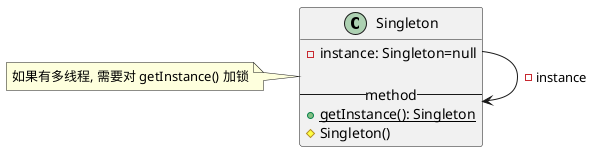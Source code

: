 @startuml

class Singleton{
    - instance: Singleton=null

    --method--
    + {static}getInstance(): Singleton
    # Singleton()
}
note left
如果有多线程, 需要对 getInstance() 加锁
endnote

'---------------------------split-------------------
Singleton --> Singleton: -instance

@enduml